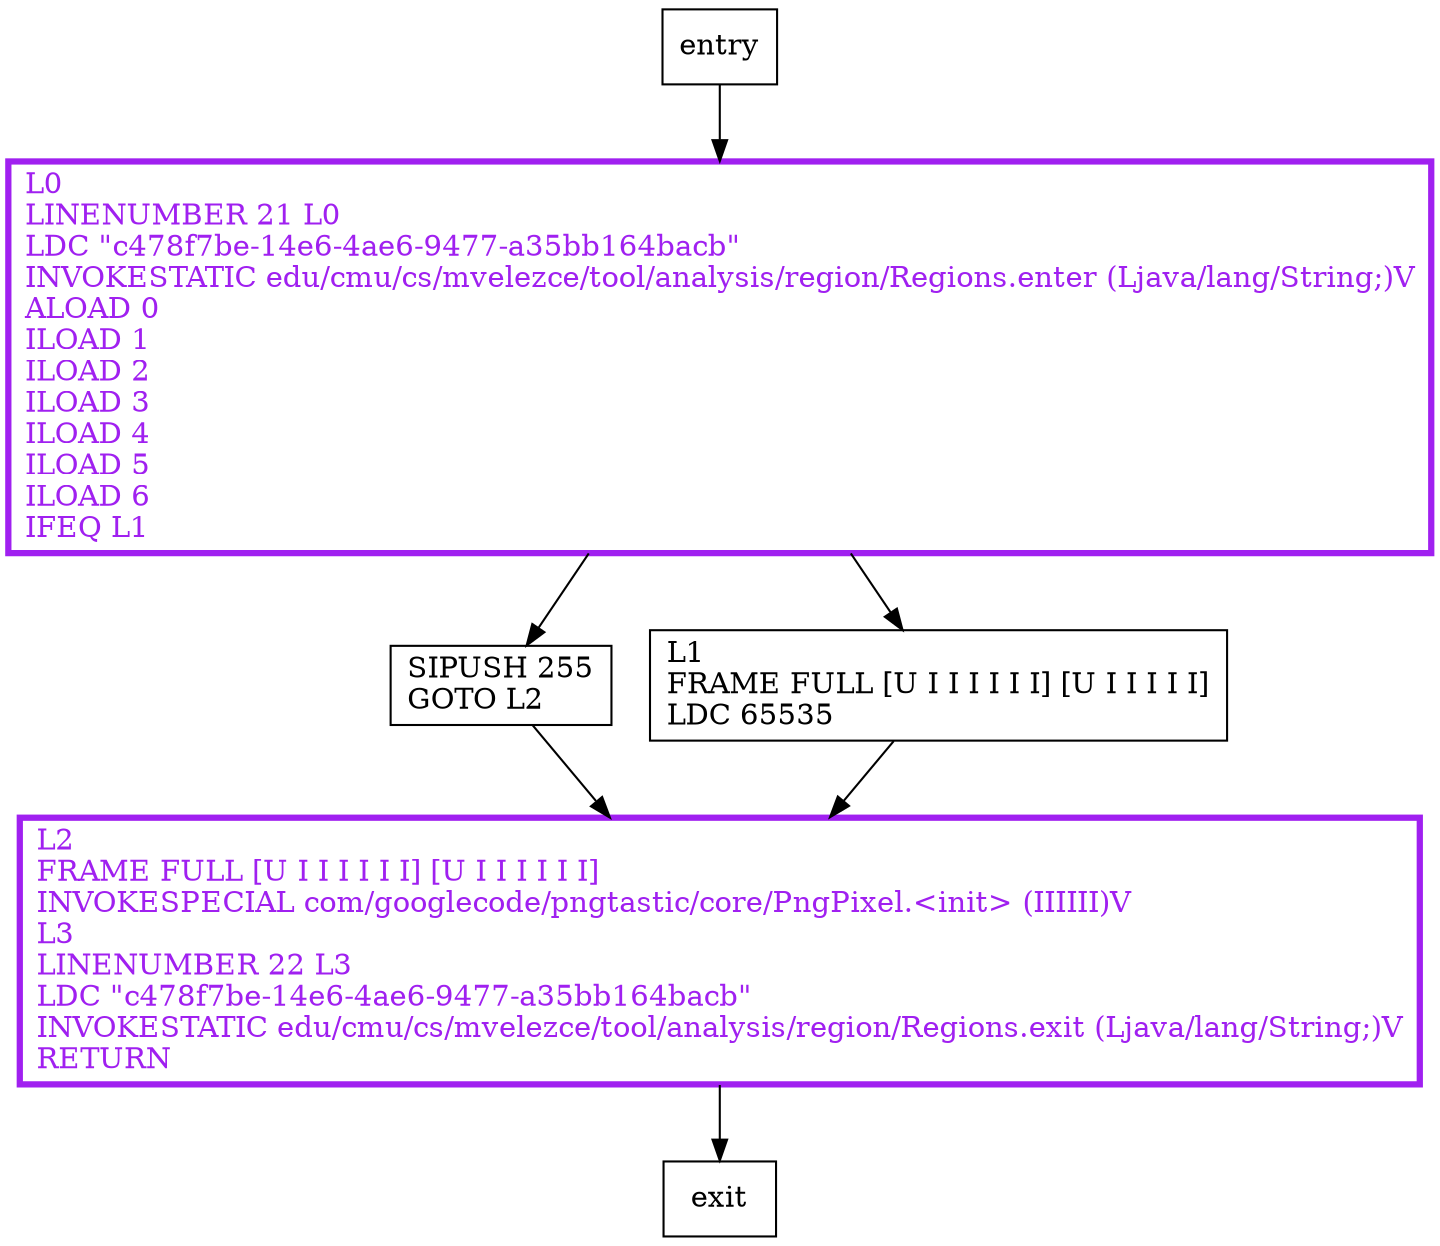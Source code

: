 digraph <init> {
node [shape=record];
170144208 [label="L2\lFRAME FULL [U I I I I I I] [U I I I I I I]\lINVOKESPECIAL com/googlecode/pngtastic/core/PngPixel.\<init\> (IIIIII)V\lL3\lLINENUMBER 22 L3\lLDC \"c478f7be-14e6-4ae6-9477-a35bb164bacb\"\lINVOKESTATIC edu/cmu/cs/mvelezce/tool/analysis/region/Regions.exit (Ljava/lang/String;)V\lRETURN\l"];
837108062 [label="SIPUSH 255\lGOTO L2\l"];
888473870 [label="L1\lFRAME FULL [U I I I I I I] [U I I I I I]\lLDC 65535\l"];
1765795529 [label="L0\lLINENUMBER 21 L0\lLDC \"c478f7be-14e6-4ae6-9477-a35bb164bacb\"\lINVOKESTATIC edu/cmu/cs/mvelezce/tool/analysis/region/Regions.enter (Ljava/lang/String;)V\lALOAD 0\lILOAD 1\lILOAD 2\lILOAD 3\lILOAD 4\lILOAD 5\lILOAD 6\lIFEQ L1\l"];
entry;
exit;
entry -> 1765795529;
170144208 -> exit;
837108062 -> 170144208;
888473870 -> 170144208;
1765795529 -> 837108062;
1765795529 -> 888473870;
170144208[fontcolor="purple", penwidth=3, color="purple"];
1765795529[fontcolor="purple", penwidth=3, color="purple"];
}
